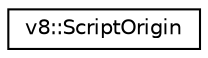 digraph "Graphical Class Hierarchy"
{
  edge [fontname="Helvetica",fontsize="10",labelfontname="Helvetica",labelfontsize="10"];
  node [fontname="Helvetica",fontsize="10",shape=record];
  rankdir="LR";
  Node1 [label="v8::ScriptOrigin",height=0.2,width=0.4,color="black", fillcolor="white", style="filled",URL="$classv8_1_1ScriptOrigin.html"];
}
